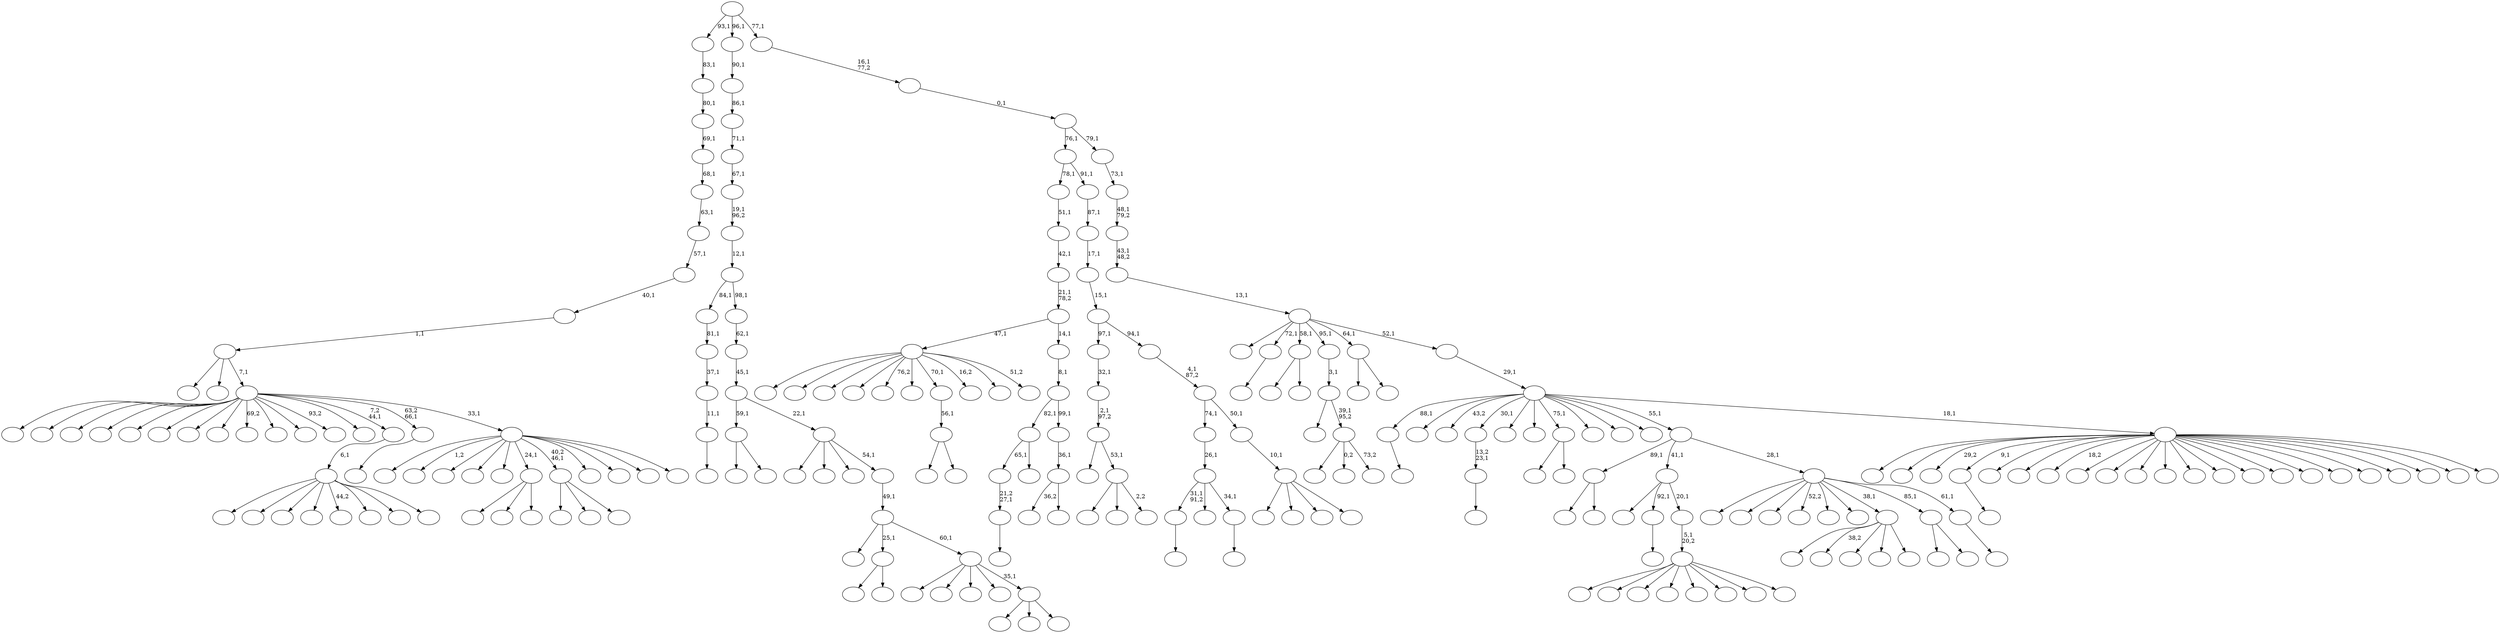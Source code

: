 digraph T {
	250 [label=""]
	249 [label=""]
	248 [label=""]
	247 [label=""]
	246 [label=""]
	245 [label=""]
	244 [label=""]
	243 [label=""]
	242 [label=""]
	241 [label=""]
	240 [label=""]
	239 [label=""]
	238 [label=""]
	237 [label=""]
	236 [label=""]
	235 [label=""]
	234 [label=""]
	233 [label=""]
	232 [label=""]
	231 [label=""]
	230 [label=""]
	229 [label=""]
	228 [label=""]
	227 [label=""]
	226 [label=""]
	225 [label=""]
	224 [label=""]
	223 [label=""]
	222 [label=""]
	221 [label=""]
	220 [label=""]
	219 [label=""]
	218 [label=""]
	217 [label=""]
	216 [label=""]
	215 [label=""]
	214 [label=""]
	213 [label=""]
	212 [label=""]
	211 [label=""]
	210 [label=""]
	209 [label=""]
	208 [label=""]
	207 [label=""]
	206 [label=""]
	205 [label=""]
	204 [label=""]
	203 [label=""]
	202 [label=""]
	201 [label=""]
	200 [label=""]
	199 [label=""]
	198 [label=""]
	197 [label=""]
	196 [label=""]
	195 [label=""]
	194 [label=""]
	193 [label=""]
	192 [label=""]
	191 [label=""]
	190 [label=""]
	189 [label=""]
	188 [label=""]
	187 [label=""]
	186 [label=""]
	185 [label=""]
	184 [label=""]
	183 [label=""]
	182 [label=""]
	181 [label=""]
	180 [label=""]
	179 [label=""]
	178 [label=""]
	177 [label=""]
	176 [label=""]
	175 [label=""]
	174 [label=""]
	173 [label=""]
	172 [label=""]
	171 [label=""]
	170 [label=""]
	169 [label=""]
	168 [label=""]
	167 [label=""]
	166 [label=""]
	165 [label=""]
	164 [label=""]
	163 [label=""]
	162 [label=""]
	161 [label=""]
	160 [label=""]
	159 [label=""]
	158 [label=""]
	157 [label=""]
	156 [label=""]
	155 [label=""]
	154 [label=""]
	153 [label=""]
	152 [label=""]
	151 [label=""]
	150 [label=""]
	149 [label=""]
	148 [label=""]
	147 [label=""]
	146 [label=""]
	145 [label=""]
	144 [label=""]
	143 [label=""]
	142 [label=""]
	141 [label=""]
	140 [label=""]
	139 [label=""]
	138 [label=""]
	137 [label=""]
	136 [label=""]
	135 [label=""]
	134 [label=""]
	133 [label=""]
	132 [label=""]
	131 [label=""]
	130 [label=""]
	129 [label=""]
	128 [label=""]
	127 [label=""]
	126 [label=""]
	125 [label=""]
	124 [label=""]
	123 [label=""]
	122 [label=""]
	121 [label=""]
	120 [label=""]
	119 [label=""]
	118 [label=""]
	117 [label=""]
	116 [label=""]
	115 [label=""]
	114 [label=""]
	113 [label=""]
	112 [label=""]
	111 [label=""]
	110 [label=""]
	109 [label=""]
	108 [label=""]
	107 [label=""]
	106 [label=""]
	105 [label=""]
	104 [label=""]
	103 [label=""]
	102 [label=""]
	101 [label=""]
	100 [label=""]
	99 [label=""]
	98 [label=""]
	97 [label=""]
	96 [label=""]
	95 [label=""]
	94 [label=""]
	93 [label=""]
	92 [label=""]
	91 [label=""]
	90 [label=""]
	89 [label=""]
	88 [label=""]
	87 [label=""]
	86 [label=""]
	85 [label=""]
	84 [label=""]
	83 [label=""]
	82 [label=""]
	81 [label=""]
	80 [label=""]
	79 [label=""]
	78 [label=""]
	77 [label=""]
	76 [label=""]
	75 [label=""]
	74 [label=""]
	73 [label=""]
	72 [label=""]
	71 [label=""]
	70 [label=""]
	69 [label=""]
	68 [label=""]
	67 [label=""]
	66 [label=""]
	65 [label=""]
	64 [label=""]
	63 [label=""]
	62 [label=""]
	61 [label=""]
	60 [label=""]
	59 [label=""]
	58 [label=""]
	57 [label=""]
	56 [label=""]
	55 [label=""]
	54 [label=""]
	53 [label=""]
	52 [label=""]
	51 [label=""]
	50 [label=""]
	49 [label=""]
	48 [label=""]
	47 [label=""]
	46 [label=""]
	45 [label=""]
	44 [label=""]
	43 [label=""]
	42 [label=""]
	41 [label=""]
	40 [label=""]
	39 [label=""]
	38 [label=""]
	37 [label=""]
	36 [label=""]
	35 [label=""]
	34 [label=""]
	33 [label=""]
	32 [label=""]
	31 [label=""]
	30 [label=""]
	29 [label=""]
	28 [label=""]
	27 [label=""]
	26 [label=""]
	25 [label=""]
	24 [label=""]
	23 [label=""]
	22 [label=""]
	21 [label=""]
	20 [label=""]
	19 [label=""]
	18 [label=""]
	17 [label=""]
	16 [label=""]
	15 [label=""]
	14 [label=""]
	13 [label=""]
	12 [label=""]
	11 [label=""]
	10 [label=""]
	9 [label=""]
	8 [label=""]
	7 [label=""]
	6 [label=""]
	5 [label=""]
	4 [label=""]
	3 [label=""]
	2 [label=""]
	1 [label=""]
	0 [label=""]
	236 -> 237 [label=""]
	219 -> 220 [label=""]
	209 -> 210 [label=""]
	202 -> 203 [label=""]
	195 -> 196 [label=""]
	194 -> 195 [label="21,2\n27,1"]
	181 -> 194 [label="65,1"]
	181 -> 182 [label=""]
	167 -> 168 [label=""]
	166 -> 167 [label="13,2\n23,1"]
	163 -> 222 [label=""]
	163 -> 164 [label=""]
	162 -> 163 [label="56,1"]
	139 -> 193 [label=""]
	139 -> 140 [label=""]
	135 -> 136 [label=""]
	128 -> 229 [label=""]
	128 -> 192 [label="0,2"]
	128 -> 129 [label="73,2"]
	127 -> 176 [label=""]
	127 -> 128 [label="39,1\n95,2"]
	126 -> 127 [label="3,1"]
	122 -> 183 [label=""]
	122 -> 123 [label=""]
	120 -> 121 [label=""]
	119 -> 209 [label="31,1\n91,2"]
	119 -> 169 [label=""]
	119 -> 120 [label="34,1"]
	118 -> 119 [label="26,1"]
	115 -> 241 [label=""]
	115 -> 230 [label="38,2"]
	115 -> 204 [label=""]
	115 -> 144 [label=""]
	115 -> 116 [label=""]
	108 -> 177 [label=""]
	108 -> 109 [label=""]
	105 -> 200 [label=""]
	105 -> 106 [label=""]
	103 -> 159 [label=""]
	103 -> 143 [label=""]
	103 -> 104 [label=""]
	101 -> 152 [label=""]
	101 -> 102 [label=""]
	98 -> 189 [label=""]
	98 -> 99 [label=""]
	96 -> 226 [label=""]
	96 -> 208 [label=""]
	96 -> 199 [label=""]
	96 -> 190 [label=""]
	96 -> 179 [label=""]
	96 -> 154 [label=""]
	96 -> 107 [label=""]
	96 -> 97 [label=""]
	95 -> 96 [label="5,1\n20,2"]
	94 -> 138 [label=""]
	94 -> 135 [label="92,1"]
	94 -> 95 [label="20,1"]
	92 -> 247 [label=""]
	92 -> 246 [label=""]
	92 -> 233 [label=""]
	92 -> 228 [label=""]
	92 -> 215 [label="76,2"]
	92 -> 185 [label=""]
	92 -> 162 [label="70,1"]
	92 -> 156 [label="16,2"]
	92 -> 117 [label=""]
	92 -> 93 [label="51,2"]
	90 -> 214 [label=""]
	90 -> 157 [label=""]
	90 -> 91 [label=""]
	86 -> 238 [label=""]
	86 -> 145 [label=""]
	86 -> 87 [label="2,2"]
	85 -> 207 [label=""]
	85 -> 86 [label="53,1"]
	84 -> 85 [label="2,1\n97,2"]
	83 -> 84 [label="32,1"]
	81 -> 212 [label="36,2"]
	81 -> 82 [label=""]
	80 -> 81 [label="36,1"]
	79 -> 181 [label="82,1"]
	79 -> 80 [label="99,1"]
	78 -> 79 [label="8,1"]
	77 -> 92 [label="47,1"]
	77 -> 78 [label="14,1"]
	76 -> 77 [label="21,1\n78,2"]
	75 -> 76 [label="42,1"]
	74 -> 75 [label="51,1"]
	67 -> 68 [label=""]
	66 -> 67 [label="11,1"]
	65 -> 66 [label="37,1"]
	64 -> 65 [label="81,1"]
	62 -> 188 [label=""]
	62 -> 63 [label=""]
	60 -> 173 [label=""]
	60 -> 134 [label=""]
	60 -> 132 [label=""]
	60 -> 61 [label=""]
	59 -> 60 [label="10,1"]
	58 -> 118 [label="74,1"]
	58 -> 59 [label="50,1"]
	57 -> 58 [label="4,1\n87,2"]
	56 -> 83 [label="97,1"]
	56 -> 57 [label="94,1"]
	55 -> 56 [label="15,1"]
	54 -> 55 [label="17,1"]
	53 -> 54 [label="87,1"]
	52 -> 74 [label="78,1"]
	52 -> 53 [label="91,1"]
	50 -> 51 [label=""]
	49 -> 249 [label=""]
	49 -> 234 [label=""]
	49 -> 216 [label=""]
	49 -> 201 [label="52,2"]
	49 -> 161 [label=""]
	49 -> 137 [label=""]
	49 -> 115 [label="38,1"]
	49 -> 105 [label="85,1"]
	49 -> 50 [label="61,1"]
	48 -> 108 [label="89,1"]
	48 -> 94 [label="41,1"]
	48 -> 49 [label="28,1"]
	45 -> 240 [label=""]
	45 -> 235 [label=""]
	45 -> 218 [label=""]
	45 -> 197 [label=""]
	45 -> 170 [label="44,2"]
	45 -> 165 [label=""]
	45 -> 72 [label=""]
	45 -> 46 [label=""]
	44 -> 45 [label="6,1"]
	42 -> 43 [label=""]
	39 -> 245 [label=""]
	39 -> 224 [label="1,2"]
	39 -> 223 [label=""]
	39 -> 153 [label=""]
	39 -> 142 [label=""]
	39 -> 103 [label="24,1"]
	39 -> 90 [label="40,2\n46,1"]
	39 -> 89 [label=""]
	39 -> 47 [label=""]
	39 -> 41 [label=""]
	39 -> 40 [label=""]
	38 -> 242 [label=""]
	38 -> 239 [label=""]
	38 -> 205 [label=""]
	38 -> 191 [label=""]
	38 -> 184 [label=""]
	38 -> 180 [label=""]
	38 -> 172 [label=""]
	38 -> 150 [label=""]
	38 -> 149 [label="69,2"]
	38 -> 146 [label=""]
	38 -> 141 [label=""]
	38 -> 112 [label="93,2"]
	38 -> 88 [label=""]
	38 -> 44 [label="7,2\n44,1"]
	38 -> 42 [label="63,2\n66,1"]
	38 -> 39 [label="33,1"]
	37 -> 174 [label=""]
	37 -> 147 [label=""]
	37 -> 38 [label="7,1"]
	36 -> 37 [label="1,1"]
	35 -> 36 [label="40,1"]
	34 -> 35 [label="57,1"]
	33 -> 34 [label="63,1"]
	32 -> 33 [label="68,1"]
	31 -> 32 [label="69,1"]
	30 -> 31 [label="80,1"]
	29 -> 30 [label="83,1"]
	27 -> 250 [label=""]
	27 -> 100 [label=""]
	27 -> 28 [label=""]
	26 -> 175 [label=""]
	26 -> 155 [label=""]
	26 -> 124 [label=""]
	26 -> 70 [label=""]
	26 -> 27 [label="35,1"]
	25 -> 232 [label=""]
	25 -> 62 [label="25,1"]
	25 -> 26 [label="60,1"]
	24 -> 25 [label="49,1"]
	23 -> 130 [label=""]
	23 -> 73 [label=""]
	23 -> 71 [label=""]
	23 -> 24 [label="54,1"]
	22 -> 101 [label="59,1"]
	22 -> 23 [label="22,1"]
	21 -> 22 [label="45,1"]
	20 -> 21 [label="62,1"]
	19 -> 64 [label="84,1"]
	19 -> 20 [label="98,1"]
	18 -> 19 [label="12,1"]
	17 -> 18 [label="19,1\n96,2"]
	16 -> 17 [label="67,1"]
	15 -> 16 [label="71,1"]
	14 -> 15 [label="86,1"]
	13 -> 14 [label="90,1"]
	11 -> 248 [label=""]
	11 -> 244 [label=""]
	11 -> 243 [label="29,2"]
	11 -> 236 [label="9,1"]
	11 -> 231 [label=""]
	11 -> 227 [label=""]
	11 -> 225 [label="18,2"]
	11 -> 221 [label=""]
	11 -> 217 [label=""]
	11 -> 206 [label=""]
	11 -> 198 [label=""]
	11 -> 186 [label=""]
	11 -> 178 [label=""]
	11 -> 171 [label=""]
	11 -> 160 [label=""]
	11 -> 158 [label=""]
	11 -> 151 [label=""]
	11 -> 133 [label=""]
	11 -> 131 [label=""]
	11 -> 114 [label=""]
	11 -> 113 [label=""]
	11 -> 12 [label=""]
	10 -> 219 [label="88,1"]
	10 -> 211 [label=""]
	10 -> 187 [label="43,2"]
	10 -> 166 [label="30,1"]
	10 -> 148 [label=""]
	10 -> 125 [label=""]
	10 -> 122 [label="75,1"]
	10 -> 111 [label=""]
	10 -> 110 [label=""]
	10 -> 69 [label=""]
	10 -> 48 [label="55,1"]
	10 -> 11 [label="18,1"]
	9 -> 10 [label="29,1"]
	8 -> 213 [label=""]
	8 -> 202 [label="72,1"]
	8 -> 139 [label="58,1"]
	8 -> 126 [label="95,1"]
	8 -> 98 [label="64,1"]
	8 -> 9 [label="52,1"]
	7 -> 8 [label="13,1"]
	6 -> 7 [label="43,1\n48,2"]
	5 -> 6 [label="48,1\n79,2"]
	4 -> 5 [label="73,1"]
	3 -> 52 [label="76,1"]
	3 -> 4 [label="79,1"]
	2 -> 3 [label="0,1"]
	1 -> 2 [label="16,1\n77,2"]
	0 -> 29 [label="93,1"]
	0 -> 13 [label="96,1"]
	0 -> 1 [label="77,1"]
}
